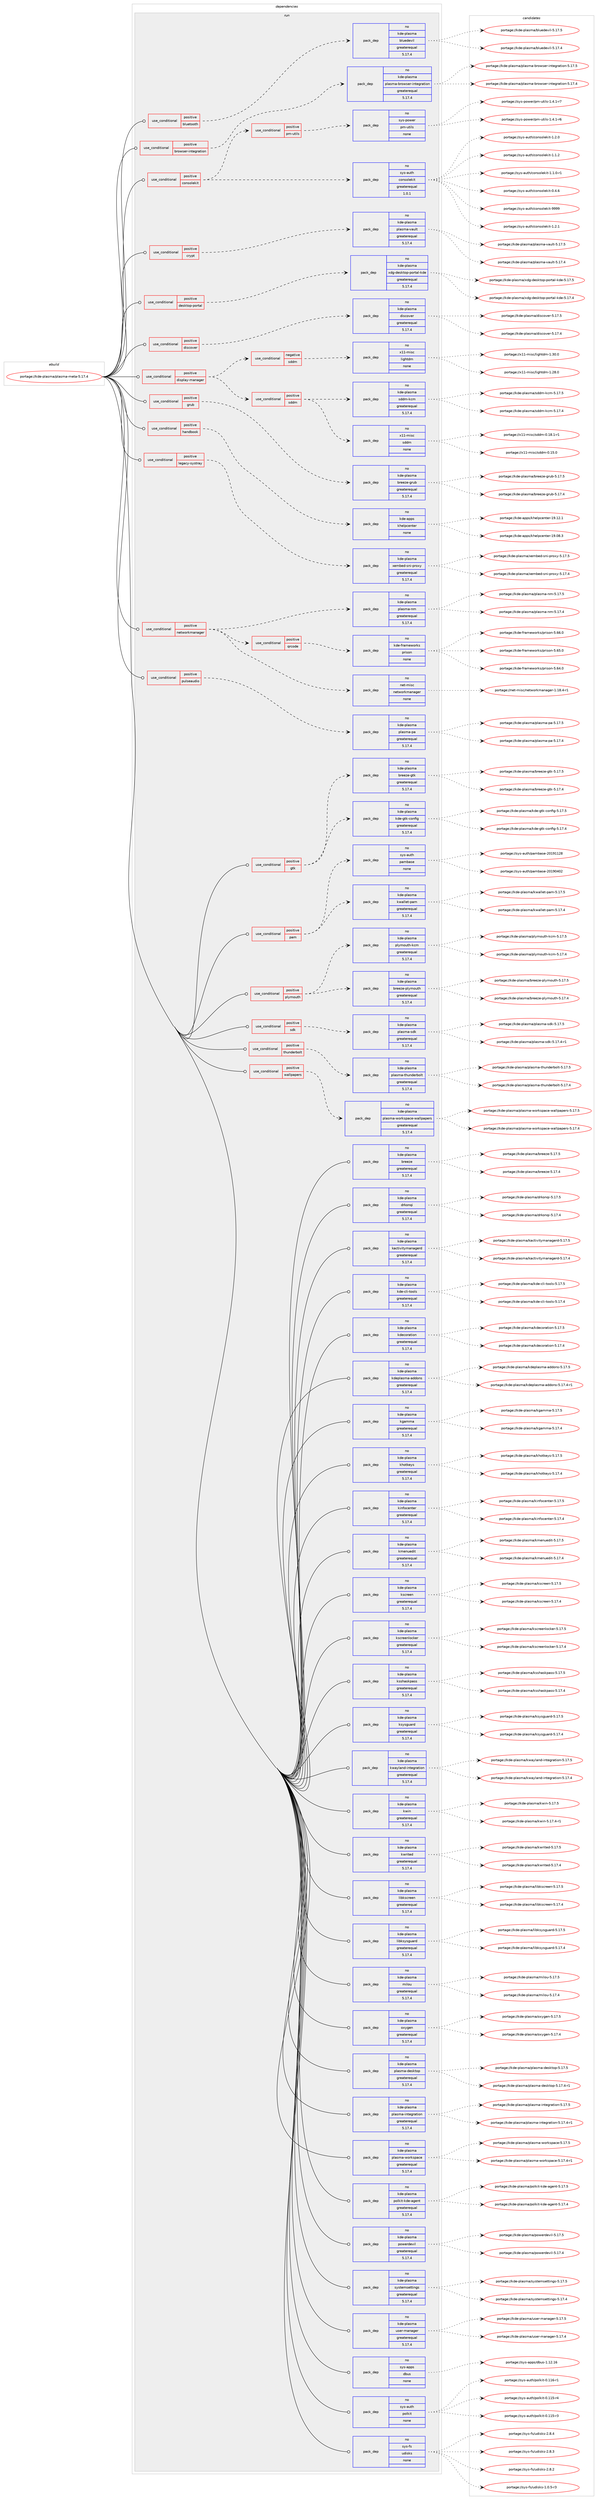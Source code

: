 digraph prolog {

# *************
# Graph options
# *************

newrank=true;
concentrate=true;
compound=true;
graph [rankdir=LR,fontname=Helvetica,fontsize=10,ranksep=1.5];#, ranksep=2.5, nodesep=0.2];
edge  [arrowhead=vee];
node  [fontname=Helvetica,fontsize=10];

# **********
# The ebuild
# **********

subgraph cluster_leftcol {
color=gray;
label=<<i>ebuild</i>>;
id [label="portage://kde-plasma/plasma-meta-5.17.4", color=red, width=4, href="../kde-plasma/plasma-meta-5.17.4.svg"];
}

# ****************
# The dependencies
# ****************

subgraph cluster_midcol {
color=gray;
label=<<i>dependencies</i>>;
subgraph cluster_compile {
fillcolor="#eeeeee";
style=filled;
label=<<i>compile</i>>;
}
subgraph cluster_compileandrun {
fillcolor="#eeeeee";
style=filled;
label=<<i>compile and run</i>>;
}
subgraph cluster_run {
fillcolor="#eeeeee";
style=filled;
label=<<i>run</i>>;
subgraph cond54848 {
dependency239973 [label=<<TABLE BORDER="0" CELLBORDER="1" CELLSPACING="0" CELLPADDING="4"><TR><TD ROWSPAN="3" CELLPADDING="10">use_conditional</TD></TR><TR><TD>positive</TD></TR><TR><TD>bluetooth</TD></TR></TABLE>>, shape=none, color=red];
subgraph pack181407 {
dependency239974 [label=<<TABLE BORDER="0" CELLBORDER="1" CELLSPACING="0" CELLPADDING="4" WIDTH="220"><TR><TD ROWSPAN="6" CELLPADDING="30">pack_dep</TD></TR><TR><TD WIDTH="110">no</TD></TR><TR><TD>kde-plasma</TD></TR><TR><TD>bluedevil</TD></TR><TR><TD>greaterequal</TD></TR><TR><TD>5.17.4</TD></TR></TABLE>>, shape=none, color=blue];
}
dependency239973:e -> dependency239974:w [weight=20,style="dashed",arrowhead="vee"];
}
id:e -> dependency239973:w [weight=20,style="solid",arrowhead="odot"];
subgraph cond54849 {
dependency239975 [label=<<TABLE BORDER="0" CELLBORDER="1" CELLSPACING="0" CELLPADDING="4"><TR><TD ROWSPAN="3" CELLPADDING="10">use_conditional</TD></TR><TR><TD>positive</TD></TR><TR><TD>browser-integration</TD></TR></TABLE>>, shape=none, color=red];
subgraph pack181408 {
dependency239976 [label=<<TABLE BORDER="0" CELLBORDER="1" CELLSPACING="0" CELLPADDING="4" WIDTH="220"><TR><TD ROWSPAN="6" CELLPADDING="30">pack_dep</TD></TR><TR><TD WIDTH="110">no</TD></TR><TR><TD>kde-plasma</TD></TR><TR><TD>plasma-browser-integration</TD></TR><TR><TD>greaterequal</TD></TR><TR><TD>5.17.4</TD></TR></TABLE>>, shape=none, color=blue];
}
dependency239975:e -> dependency239976:w [weight=20,style="dashed",arrowhead="vee"];
}
id:e -> dependency239975:w [weight=20,style="solid",arrowhead="odot"];
subgraph cond54850 {
dependency239977 [label=<<TABLE BORDER="0" CELLBORDER="1" CELLSPACING="0" CELLPADDING="4"><TR><TD ROWSPAN="3" CELLPADDING="10">use_conditional</TD></TR><TR><TD>positive</TD></TR><TR><TD>consolekit</TD></TR></TABLE>>, shape=none, color=red];
subgraph pack181409 {
dependency239978 [label=<<TABLE BORDER="0" CELLBORDER="1" CELLSPACING="0" CELLPADDING="4" WIDTH="220"><TR><TD ROWSPAN="6" CELLPADDING="30">pack_dep</TD></TR><TR><TD WIDTH="110">no</TD></TR><TR><TD>sys-auth</TD></TR><TR><TD>consolekit</TD></TR><TR><TD>greaterequal</TD></TR><TR><TD>1.0.1</TD></TR></TABLE>>, shape=none, color=blue];
}
dependency239977:e -> dependency239978:w [weight=20,style="dashed",arrowhead="vee"];
subgraph cond54851 {
dependency239979 [label=<<TABLE BORDER="0" CELLBORDER="1" CELLSPACING="0" CELLPADDING="4"><TR><TD ROWSPAN="3" CELLPADDING="10">use_conditional</TD></TR><TR><TD>positive</TD></TR><TR><TD>pm-utils</TD></TR></TABLE>>, shape=none, color=red];
subgraph pack181410 {
dependency239980 [label=<<TABLE BORDER="0" CELLBORDER="1" CELLSPACING="0" CELLPADDING="4" WIDTH="220"><TR><TD ROWSPAN="6" CELLPADDING="30">pack_dep</TD></TR><TR><TD WIDTH="110">no</TD></TR><TR><TD>sys-power</TD></TR><TR><TD>pm-utils</TD></TR><TR><TD>none</TD></TR><TR><TD></TD></TR></TABLE>>, shape=none, color=blue];
}
dependency239979:e -> dependency239980:w [weight=20,style="dashed",arrowhead="vee"];
}
dependency239977:e -> dependency239979:w [weight=20,style="dashed",arrowhead="vee"];
}
id:e -> dependency239977:w [weight=20,style="solid",arrowhead="odot"];
subgraph cond54852 {
dependency239981 [label=<<TABLE BORDER="0" CELLBORDER="1" CELLSPACING="0" CELLPADDING="4"><TR><TD ROWSPAN="3" CELLPADDING="10">use_conditional</TD></TR><TR><TD>positive</TD></TR><TR><TD>crypt</TD></TR></TABLE>>, shape=none, color=red];
subgraph pack181411 {
dependency239982 [label=<<TABLE BORDER="0" CELLBORDER="1" CELLSPACING="0" CELLPADDING="4" WIDTH="220"><TR><TD ROWSPAN="6" CELLPADDING="30">pack_dep</TD></TR><TR><TD WIDTH="110">no</TD></TR><TR><TD>kde-plasma</TD></TR><TR><TD>plasma-vault</TD></TR><TR><TD>greaterequal</TD></TR><TR><TD>5.17.4</TD></TR></TABLE>>, shape=none, color=blue];
}
dependency239981:e -> dependency239982:w [weight=20,style="dashed",arrowhead="vee"];
}
id:e -> dependency239981:w [weight=20,style="solid",arrowhead="odot"];
subgraph cond54853 {
dependency239983 [label=<<TABLE BORDER="0" CELLBORDER="1" CELLSPACING="0" CELLPADDING="4"><TR><TD ROWSPAN="3" CELLPADDING="10">use_conditional</TD></TR><TR><TD>positive</TD></TR><TR><TD>desktop-portal</TD></TR></TABLE>>, shape=none, color=red];
subgraph pack181412 {
dependency239984 [label=<<TABLE BORDER="0" CELLBORDER="1" CELLSPACING="0" CELLPADDING="4" WIDTH="220"><TR><TD ROWSPAN="6" CELLPADDING="30">pack_dep</TD></TR><TR><TD WIDTH="110">no</TD></TR><TR><TD>kde-plasma</TD></TR><TR><TD>xdg-desktop-portal-kde</TD></TR><TR><TD>greaterequal</TD></TR><TR><TD>5.17.4</TD></TR></TABLE>>, shape=none, color=blue];
}
dependency239983:e -> dependency239984:w [weight=20,style="dashed",arrowhead="vee"];
}
id:e -> dependency239983:w [weight=20,style="solid",arrowhead="odot"];
subgraph cond54854 {
dependency239985 [label=<<TABLE BORDER="0" CELLBORDER="1" CELLSPACING="0" CELLPADDING="4"><TR><TD ROWSPAN="3" CELLPADDING="10">use_conditional</TD></TR><TR><TD>positive</TD></TR><TR><TD>discover</TD></TR></TABLE>>, shape=none, color=red];
subgraph pack181413 {
dependency239986 [label=<<TABLE BORDER="0" CELLBORDER="1" CELLSPACING="0" CELLPADDING="4" WIDTH="220"><TR><TD ROWSPAN="6" CELLPADDING="30">pack_dep</TD></TR><TR><TD WIDTH="110">no</TD></TR><TR><TD>kde-plasma</TD></TR><TR><TD>discover</TD></TR><TR><TD>greaterequal</TD></TR><TR><TD>5.17.4</TD></TR></TABLE>>, shape=none, color=blue];
}
dependency239985:e -> dependency239986:w [weight=20,style="dashed",arrowhead="vee"];
}
id:e -> dependency239985:w [weight=20,style="solid",arrowhead="odot"];
subgraph cond54855 {
dependency239987 [label=<<TABLE BORDER="0" CELLBORDER="1" CELLSPACING="0" CELLPADDING="4"><TR><TD ROWSPAN="3" CELLPADDING="10">use_conditional</TD></TR><TR><TD>positive</TD></TR><TR><TD>display-manager</TD></TR></TABLE>>, shape=none, color=red];
subgraph cond54856 {
dependency239988 [label=<<TABLE BORDER="0" CELLBORDER="1" CELLSPACING="0" CELLPADDING="4"><TR><TD ROWSPAN="3" CELLPADDING="10">use_conditional</TD></TR><TR><TD>positive</TD></TR><TR><TD>sddm</TD></TR></TABLE>>, shape=none, color=red];
subgraph pack181414 {
dependency239989 [label=<<TABLE BORDER="0" CELLBORDER="1" CELLSPACING="0" CELLPADDING="4" WIDTH="220"><TR><TD ROWSPAN="6" CELLPADDING="30">pack_dep</TD></TR><TR><TD WIDTH="110">no</TD></TR><TR><TD>kde-plasma</TD></TR><TR><TD>sddm-kcm</TD></TR><TR><TD>greaterequal</TD></TR><TR><TD>5.17.4</TD></TR></TABLE>>, shape=none, color=blue];
}
dependency239988:e -> dependency239989:w [weight=20,style="dashed",arrowhead="vee"];
subgraph pack181415 {
dependency239990 [label=<<TABLE BORDER="0" CELLBORDER="1" CELLSPACING="0" CELLPADDING="4" WIDTH="220"><TR><TD ROWSPAN="6" CELLPADDING="30">pack_dep</TD></TR><TR><TD WIDTH="110">no</TD></TR><TR><TD>x11-misc</TD></TR><TR><TD>sddm</TD></TR><TR><TD>none</TD></TR><TR><TD></TD></TR></TABLE>>, shape=none, color=blue];
}
dependency239988:e -> dependency239990:w [weight=20,style="dashed",arrowhead="vee"];
}
dependency239987:e -> dependency239988:w [weight=20,style="dashed",arrowhead="vee"];
subgraph cond54857 {
dependency239991 [label=<<TABLE BORDER="0" CELLBORDER="1" CELLSPACING="0" CELLPADDING="4"><TR><TD ROWSPAN="3" CELLPADDING="10">use_conditional</TD></TR><TR><TD>negative</TD></TR><TR><TD>sddm</TD></TR></TABLE>>, shape=none, color=red];
subgraph pack181416 {
dependency239992 [label=<<TABLE BORDER="0" CELLBORDER="1" CELLSPACING="0" CELLPADDING="4" WIDTH="220"><TR><TD ROWSPAN="6" CELLPADDING="30">pack_dep</TD></TR><TR><TD WIDTH="110">no</TD></TR><TR><TD>x11-misc</TD></TR><TR><TD>lightdm</TD></TR><TR><TD>none</TD></TR><TR><TD></TD></TR></TABLE>>, shape=none, color=blue];
}
dependency239991:e -> dependency239992:w [weight=20,style="dashed",arrowhead="vee"];
}
dependency239987:e -> dependency239991:w [weight=20,style="dashed",arrowhead="vee"];
}
id:e -> dependency239987:w [weight=20,style="solid",arrowhead="odot"];
subgraph cond54858 {
dependency239993 [label=<<TABLE BORDER="0" CELLBORDER="1" CELLSPACING="0" CELLPADDING="4"><TR><TD ROWSPAN="3" CELLPADDING="10">use_conditional</TD></TR><TR><TD>positive</TD></TR><TR><TD>grub</TD></TR></TABLE>>, shape=none, color=red];
subgraph pack181417 {
dependency239994 [label=<<TABLE BORDER="0" CELLBORDER="1" CELLSPACING="0" CELLPADDING="4" WIDTH="220"><TR><TD ROWSPAN="6" CELLPADDING="30">pack_dep</TD></TR><TR><TD WIDTH="110">no</TD></TR><TR><TD>kde-plasma</TD></TR><TR><TD>breeze-grub</TD></TR><TR><TD>greaterequal</TD></TR><TR><TD>5.17.4</TD></TR></TABLE>>, shape=none, color=blue];
}
dependency239993:e -> dependency239994:w [weight=20,style="dashed",arrowhead="vee"];
}
id:e -> dependency239993:w [weight=20,style="solid",arrowhead="odot"];
subgraph cond54859 {
dependency239995 [label=<<TABLE BORDER="0" CELLBORDER="1" CELLSPACING="0" CELLPADDING="4"><TR><TD ROWSPAN="3" CELLPADDING="10">use_conditional</TD></TR><TR><TD>positive</TD></TR><TR><TD>gtk</TD></TR></TABLE>>, shape=none, color=red];
subgraph pack181418 {
dependency239996 [label=<<TABLE BORDER="0" CELLBORDER="1" CELLSPACING="0" CELLPADDING="4" WIDTH="220"><TR><TD ROWSPAN="6" CELLPADDING="30">pack_dep</TD></TR><TR><TD WIDTH="110">no</TD></TR><TR><TD>kde-plasma</TD></TR><TR><TD>breeze-gtk</TD></TR><TR><TD>greaterequal</TD></TR><TR><TD>5.17.4</TD></TR></TABLE>>, shape=none, color=blue];
}
dependency239995:e -> dependency239996:w [weight=20,style="dashed",arrowhead="vee"];
subgraph pack181419 {
dependency239997 [label=<<TABLE BORDER="0" CELLBORDER="1" CELLSPACING="0" CELLPADDING="4" WIDTH="220"><TR><TD ROWSPAN="6" CELLPADDING="30">pack_dep</TD></TR><TR><TD WIDTH="110">no</TD></TR><TR><TD>kde-plasma</TD></TR><TR><TD>kde-gtk-config</TD></TR><TR><TD>greaterequal</TD></TR><TR><TD>5.17.4</TD></TR></TABLE>>, shape=none, color=blue];
}
dependency239995:e -> dependency239997:w [weight=20,style="dashed",arrowhead="vee"];
}
id:e -> dependency239995:w [weight=20,style="solid",arrowhead="odot"];
subgraph cond54860 {
dependency239998 [label=<<TABLE BORDER="0" CELLBORDER="1" CELLSPACING="0" CELLPADDING="4"><TR><TD ROWSPAN="3" CELLPADDING="10">use_conditional</TD></TR><TR><TD>positive</TD></TR><TR><TD>handbook</TD></TR></TABLE>>, shape=none, color=red];
subgraph pack181420 {
dependency239999 [label=<<TABLE BORDER="0" CELLBORDER="1" CELLSPACING="0" CELLPADDING="4" WIDTH="220"><TR><TD ROWSPAN="6" CELLPADDING="30">pack_dep</TD></TR><TR><TD WIDTH="110">no</TD></TR><TR><TD>kde-apps</TD></TR><TR><TD>khelpcenter</TD></TR><TR><TD>none</TD></TR><TR><TD></TD></TR></TABLE>>, shape=none, color=blue];
}
dependency239998:e -> dependency239999:w [weight=20,style="dashed",arrowhead="vee"];
}
id:e -> dependency239998:w [weight=20,style="solid",arrowhead="odot"];
subgraph cond54861 {
dependency240000 [label=<<TABLE BORDER="0" CELLBORDER="1" CELLSPACING="0" CELLPADDING="4"><TR><TD ROWSPAN="3" CELLPADDING="10">use_conditional</TD></TR><TR><TD>positive</TD></TR><TR><TD>legacy-systray</TD></TR></TABLE>>, shape=none, color=red];
subgraph pack181421 {
dependency240001 [label=<<TABLE BORDER="0" CELLBORDER="1" CELLSPACING="0" CELLPADDING="4" WIDTH="220"><TR><TD ROWSPAN="6" CELLPADDING="30">pack_dep</TD></TR><TR><TD WIDTH="110">no</TD></TR><TR><TD>kde-plasma</TD></TR><TR><TD>xembed-sni-proxy</TD></TR><TR><TD>greaterequal</TD></TR><TR><TD>5.17.4</TD></TR></TABLE>>, shape=none, color=blue];
}
dependency240000:e -> dependency240001:w [weight=20,style="dashed",arrowhead="vee"];
}
id:e -> dependency240000:w [weight=20,style="solid",arrowhead="odot"];
subgraph cond54862 {
dependency240002 [label=<<TABLE BORDER="0" CELLBORDER="1" CELLSPACING="0" CELLPADDING="4"><TR><TD ROWSPAN="3" CELLPADDING="10">use_conditional</TD></TR><TR><TD>positive</TD></TR><TR><TD>networkmanager</TD></TR></TABLE>>, shape=none, color=red];
subgraph pack181422 {
dependency240003 [label=<<TABLE BORDER="0" CELLBORDER="1" CELLSPACING="0" CELLPADDING="4" WIDTH="220"><TR><TD ROWSPAN="6" CELLPADDING="30">pack_dep</TD></TR><TR><TD WIDTH="110">no</TD></TR><TR><TD>kde-plasma</TD></TR><TR><TD>plasma-nm</TD></TR><TR><TD>greaterequal</TD></TR><TR><TD>5.17.4</TD></TR></TABLE>>, shape=none, color=blue];
}
dependency240002:e -> dependency240003:w [weight=20,style="dashed",arrowhead="vee"];
subgraph pack181423 {
dependency240004 [label=<<TABLE BORDER="0" CELLBORDER="1" CELLSPACING="0" CELLPADDING="4" WIDTH="220"><TR><TD ROWSPAN="6" CELLPADDING="30">pack_dep</TD></TR><TR><TD WIDTH="110">no</TD></TR><TR><TD>net-misc</TD></TR><TR><TD>networkmanager</TD></TR><TR><TD>none</TD></TR><TR><TD></TD></TR></TABLE>>, shape=none, color=blue];
}
dependency240002:e -> dependency240004:w [weight=20,style="dashed",arrowhead="vee"];
subgraph cond54863 {
dependency240005 [label=<<TABLE BORDER="0" CELLBORDER="1" CELLSPACING="0" CELLPADDING="4"><TR><TD ROWSPAN="3" CELLPADDING="10">use_conditional</TD></TR><TR><TD>positive</TD></TR><TR><TD>qrcode</TD></TR></TABLE>>, shape=none, color=red];
subgraph pack181424 {
dependency240006 [label=<<TABLE BORDER="0" CELLBORDER="1" CELLSPACING="0" CELLPADDING="4" WIDTH="220"><TR><TD ROWSPAN="6" CELLPADDING="30">pack_dep</TD></TR><TR><TD WIDTH="110">no</TD></TR><TR><TD>kde-frameworks</TD></TR><TR><TD>prison</TD></TR><TR><TD>none</TD></TR><TR><TD></TD></TR></TABLE>>, shape=none, color=blue];
}
dependency240005:e -> dependency240006:w [weight=20,style="dashed",arrowhead="vee"];
}
dependency240002:e -> dependency240005:w [weight=20,style="dashed",arrowhead="vee"];
}
id:e -> dependency240002:w [weight=20,style="solid",arrowhead="odot"];
subgraph cond54864 {
dependency240007 [label=<<TABLE BORDER="0" CELLBORDER="1" CELLSPACING="0" CELLPADDING="4"><TR><TD ROWSPAN="3" CELLPADDING="10">use_conditional</TD></TR><TR><TD>positive</TD></TR><TR><TD>pam</TD></TR></TABLE>>, shape=none, color=red];
subgraph pack181425 {
dependency240008 [label=<<TABLE BORDER="0" CELLBORDER="1" CELLSPACING="0" CELLPADDING="4" WIDTH="220"><TR><TD ROWSPAN="6" CELLPADDING="30">pack_dep</TD></TR><TR><TD WIDTH="110">no</TD></TR><TR><TD>kde-plasma</TD></TR><TR><TD>kwallet-pam</TD></TR><TR><TD>greaterequal</TD></TR><TR><TD>5.17.4</TD></TR></TABLE>>, shape=none, color=blue];
}
dependency240007:e -> dependency240008:w [weight=20,style="dashed",arrowhead="vee"];
subgraph pack181426 {
dependency240009 [label=<<TABLE BORDER="0" CELLBORDER="1" CELLSPACING="0" CELLPADDING="4" WIDTH="220"><TR><TD ROWSPAN="6" CELLPADDING="30">pack_dep</TD></TR><TR><TD WIDTH="110">no</TD></TR><TR><TD>sys-auth</TD></TR><TR><TD>pambase</TD></TR><TR><TD>none</TD></TR><TR><TD></TD></TR></TABLE>>, shape=none, color=blue];
}
dependency240007:e -> dependency240009:w [weight=20,style="dashed",arrowhead="vee"];
}
id:e -> dependency240007:w [weight=20,style="solid",arrowhead="odot"];
subgraph cond54865 {
dependency240010 [label=<<TABLE BORDER="0" CELLBORDER="1" CELLSPACING="0" CELLPADDING="4"><TR><TD ROWSPAN="3" CELLPADDING="10">use_conditional</TD></TR><TR><TD>positive</TD></TR><TR><TD>plymouth</TD></TR></TABLE>>, shape=none, color=red];
subgraph pack181427 {
dependency240011 [label=<<TABLE BORDER="0" CELLBORDER="1" CELLSPACING="0" CELLPADDING="4" WIDTH="220"><TR><TD ROWSPAN="6" CELLPADDING="30">pack_dep</TD></TR><TR><TD WIDTH="110">no</TD></TR><TR><TD>kde-plasma</TD></TR><TR><TD>breeze-plymouth</TD></TR><TR><TD>greaterequal</TD></TR><TR><TD>5.17.4</TD></TR></TABLE>>, shape=none, color=blue];
}
dependency240010:e -> dependency240011:w [weight=20,style="dashed",arrowhead="vee"];
subgraph pack181428 {
dependency240012 [label=<<TABLE BORDER="0" CELLBORDER="1" CELLSPACING="0" CELLPADDING="4" WIDTH="220"><TR><TD ROWSPAN="6" CELLPADDING="30">pack_dep</TD></TR><TR><TD WIDTH="110">no</TD></TR><TR><TD>kde-plasma</TD></TR><TR><TD>plymouth-kcm</TD></TR><TR><TD>greaterequal</TD></TR><TR><TD>5.17.4</TD></TR></TABLE>>, shape=none, color=blue];
}
dependency240010:e -> dependency240012:w [weight=20,style="dashed",arrowhead="vee"];
}
id:e -> dependency240010:w [weight=20,style="solid",arrowhead="odot"];
subgraph cond54866 {
dependency240013 [label=<<TABLE BORDER="0" CELLBORDER="1" CELLSPACING="0" CELLPADDING="4"><TR><TD ROWSPAN="3" CELLPADDING="10">use_conditional</TD></TR><TR><TD>positive</TD></TR><TR><TD>pulseaudio</TD></TR></TABLE>>, shape=none, color=red];
subgraph pack181429 {
dependency240014 [label=<<TABLE BORDER="0" CELLBORDER="1" CELLSPACING="0" CELLPADDING="4" WIDTH="220"><TR><TD ROWSPAN="6" CELLPADDING="30">pack_dep</TD></TR><TR><TD WIDTH="110">no</TD></TR><TR><TD>kde-plasma</TD></TR><TR><TD>plasma-pa</TD></TR><TR><TD>greaterequal</TD></TR><TR><TD>5.17.4</TD></TR></TABLE>>, shape=none, color=blue];
}
dependency240013:e -> dependency240014:w [weight=20,style="dashed",arrowhead="vee"];
}
id:e -> dependency240013:w [weight=20,style="solid",arrowhead="odot"];
subgraph cond54867 {
dependency240015 [label=<<TABLE BORDER="0" CELLBORDER="1" CELLSPACING="0" CELLPADDING="4"><TR><TD ROWSPAN="3" CELLPADDING="10">use_conditional</TD></TR><TR><TD>positive</TD></TR><TR><TD>sdk</TD></TR></TABLE>>, shape=none, color=red];
subgraph pack181430 {
dependency240016 [label=<<TABLE BORDER="0" CELLBORDER="1" CELLSPACING="0" CELLPADDING="4" WIDTH="220"><TR><TD ROWSPAN="6" CELLPADDING="30">pack_dep</TD></TR><TR><TD WIDTH="110">no</TD></TR><TR><TD>kde-plasma</TD></TR><TR><TD>plasma-sdk</TD></TR><TR><TD>greaterequal</TD></TR><TR><TD>5.17.4</TD></TR></TABLE>>, shape=none, color=blue];
}
dependency240015:e -> dependency240016:w [weight=20,style="dashed",arrowhead="vee"];
}
id:e -> dependency240015:w [weight=20,style="solid",arrowhead="odot"];
subgraph cond54868 {
dependency240017 [label=<<TABLE BORDER="0" CELLBORDER="1" CELLSPACING="0" CELLPADDING="4"><TR><TD ROWSPAN="3" CELLPADDING="10">use_conditional</TD></TR><TR><TD>positive</TD></TR><TR><TD>thunderbolt</TD></TR></TABLE>>, shape=none, color=red];
subgraph pack181431 {
dependency240018 [label=<<TABLE BORDER="0" CELLBORDER="1" CELLSPACING="0" CELLPADDING="4" WIDTH="220"><TR><TD ROWSPAN="6" CELLPADDING="30">pack_dep</TD></TR><TR><TD WIDTH="110">no</TD></TR><TR><TD>kde-plasma</TD></TR><TR><TD>plasma-thunderbolt</TD></TR><TR><TD>greaterequal</TD></TR><TR><TD>5.17.4</TD></TR></TABLE>>, shape=none, color=blue];
}
dependency240017:e -> dependency240018:w [weight=20,style="dashed",arrowhead="vee"];
}
id:e -> dependency240017:w [weight=20,style="solid",arrowhead="odot"];
subgraph cond54869 {
dependency240019 [label=<<TABLE BORDER="0" CELLBORDER="1" CELLSPACING="0" CELLPADDING="4"><TR><TD ROWSPAN="3" CELLPADDING="10">use_conditional</TD></TR><TR><TD>positive</TD></TR><TR><TD>wallpapers</TD></TR></TABLE>>, shape=none, color=red];
subgraph pack181432 {
dependency240020 [label=<<TABLE BORDER="0" CELLBORDER="1" CELLSPACING="0" CELLPADDING="4" WIDTH="220"><TR><TD ROWSPAN="6" CELLPADDING="30">pack_dep</TD></TR><TR><TD WIDTH="110">no</TD></TR><TR><TD>kde-plasma</TD></TR><TR><TD>plasma-workspace-wallpapers</TD></TR><TR><TD>greaterequal</TD></TR><TR><TD>5.17.4</TD></TR></TABLE>>, shape=none, color=blue];
}
dependency240019:e -> dependency240020:w [weight=20,style="dashed",arrowhead="vee"];
}
id:e -> dependency240019:w [weight=20,style="solid",arrowhead="odot"];
subgraph pack181433 {
dependency240021 [label=<<TABLE BORDER="0" CELLBORDER="1" CELLSPACING="0" CELLPADDING="4" WIDTH="220"><TR><TD ROWSPAN="6" CELLPADDING="30">pack_dep</TD></TR><TR><TD WIDTH="110">no</TD></TR><TR><TD>kde-plasma</TD></TR><TR><TD>breeze</TD></TR><TR><TD>greaterequal</TD></TR><TR><TD>5.17.4</TD></TR></TABLE>>, shape=none, color=blue];
}
id:e -> dependency240021:w [weight=20,style="solid",arrowhead="odot"];
subgraph pack181434 {
dependency240022 [label=<<TABLE BORDER="0" CELLBORDER="1" CELLSPACING="0" CELLPADDING="4" WIDTH="220"><TR><TD ROWSPAN="6" CELLPADDING="30">pack_dep</TD></TR><TR><TD WIDTH="110">no</TD></TR><TR><TD>kde-plasma</TD></TR><TR><TD>drkonqi</TD></TR><TR><TD>greaterequal</TD></TR><TR><TD>5.17.4</TD></TR></TABLE>>, shape=none, color=blue];
}
id:e -> dependency240022:w [weight=20,style="solid",arrowhead="odot"];
subgraph pack181435 {
dependency240023 [label=<<TABLE BORDER="0" CELLBORDER="1" CELLSPACING="0" CELLPADDING="4" WIDTH="220"><TR><TD ROWSPAN="6" CELLPADDING="30">pack_dep</TD></TR><TR><TD WIDTH="110">no</TD></TR><TR><TD>kde-plasma</TD></TR><TR><TD>kactivitymanagerd</TD></TR><TR><TD>greaterequal</TD></TR><TR><TD>5.17.4</TD></TR></TABLE>>, shape=none, color=blue];
}
id:e -> dependency240023:w [weight=20,style="solid",arrowhead="odot"];
subgraph pack181436 {
dependency240024 [label=<<TABLE BORDER="0" CELLBORDER="1" CELLSPACING="0" CELLPADDING="4" WIDTH="220"><TR><TD ROWSPAN="6" CELLPADDING="30">pack_dep</TD></TR><TR><TD WIDTH="110">no</TD></TR><TR><TD>kde-plasma</TD></TR><TR><TD>kde-cli-tools</TD></TR><TR><TD>greaterequal</TD></TR><TR><TD>5.17.4</TD></TR></TABLE>>, shape=none, color=blue];
}
id:e -> dependency240024:w [weight=20,style="solid",arrowhead="odot"];
subgraph pack181437 {
dependency240025 [label=<<TABLE BORDER="0" CELLBORDER="1" CELLSPACING="0" CELLPADDING="4" WIDTH="220"><TR><TD ROWSPAN="6" CELLPADDING="30">pack_dep</TD></TR><TR><TD WIDTH="110">no</TD></TR><TR><TD>kde-plasma</TD></TR><TR><TD>kdecoration</TD></TR><TR><TD>greaterequal</TD></TR><TR><TD>5.17.4</TD></TR></TABLE>>, shape=none, color=blue];
}
id:e -> dependency240025:w [weight=20,style="solid",arrowhead="odot"];
subgraph pack181438 {
dependency240026 [label=<<TABLE BORDER="0" CELLBORDER="1" CELLSPACING="0" CELLPADDING="4" WIDTH="220"><TR><TD ROWSPAN="6" CELLPADDING="30">pack_dep</TD></TR><TR><TD WIDTH="110">no</TD></TR><TR><TD>kde-plasma</TD></TR><TR><TD>kdeplasma-addons</TD></TR><TR><TD>greaterequal</TD></TR><TR><TD>5.17.4</TD></TR></TABLE>>, shape=none, color=blue];
}
id:e -> dependency240026:w [weight=20,style="solid",arrowhead="odot"];
subgraph pack181439 {
dependency240027 [label=<<TABLE BORDER="0" CELLBORDER="1" CELLSPACING="0" CELLPADDING="4" WIDTH="220"><TR><TD ROWSPAN="6" CELLPADDING="30">pack_dep</TD></TR><TR><TD WIDTH="110">no</TD></TR><TR><TD>kde-plasma</TD></TR><TR><TD>kgamma</TD></TR><TR><TD>greaterequal</TD></TR><TR><TD>5.17.4</TD></TR></TABLE>>, shape=none, color=blue];
}
id:e -> dependency240027:w [weight=20,style="solid",arrowhead="odot"];
subgraph pack181440 {
dependency240028 [label=<<TABLE BORDER="0" CELLBORDER="1" CELLSPACING="0" CELLPADDING="4" WIDTH="220"><TR><TD ROWSPAN="6" CELLPADDING="30">pack_dep</TD></TR><TR><TD WIDTH="110">no</TD></TR><TR><TD>kde-plasma</TD></TR><TR><TD>khotkeys</TD></TR><TR><TD>greaterequal</TD></TR><TR><TD>5.17.4</TD></TR></TABLE>>, shape=none, color=blue];
}
id:e -> dependency240028:w [weight=20,style="solid",arrowhead="odot"];
subgraph pack181441 {
dependency240029 [label=<<TABLE BORDER="0" CELLBORDER="1" CELLSPACING="0" CELLPADDING="4" WIDTH="220"><TR><TD ROWSPAN="6" CELLPADDING="30">pack_dep</TD></TR><TR><TD WIDTH="110">no</TD></TR><TR><TD>kde-plasma</TD></TR><TR><TD>kinfocenter</TD></TR><TR><TD>greaterequal</TD></TR><TR><TD>5.17.4</TD></TR></TABLE>>, shape=none, color=blue];
}
id:e -> dependency240029:w [weight=20,style="solid",arrowhead="odot"];
subgraph pack181442 {
dependency240030 [label=<<TABLE BORDER="0" CELLBORDER="1" CELLSPACING="0" CELLPADDING="4" WIDTH="220"><TR><TD ROWSPAN="6" CELLPADDING="30">pack_dep</TD></TR><TR><TD WIDTH="110">no</TD></TR><TR><TD>kde-plasma</TD></TR><TR><TD>kmenuedit</TD></TR><TR><TD>greaterequal</TD></TR><TR><TD>5.17.4</TD></TR></TABLE>>, shape=none, color=blue];
}
id:e -> dependency240030:w [weight=20,style="solid",arrowhead="odot"];
subgraph pack181443 {
dependency240031 [label=<<TABLE BORDER="0" CELLBORDER="1" CELLSPACING="0" CELLPADDING="4" WIDTH="220"><TR><TD ROWSPAN="6" CELLPADDING="30">pack_dep</TD></TR><TR><TD WIDTH="110">no</TD></TR><TR><TD>kde-plasma</TD></TR><TR><TD>kscreen</TD></TR><TR><TD>greaterequal</TD></TR><TR><TD>5.17.4</TD></TR></TABLE>>, shape=none, color=blue];
}
id:e -> dependency240031:w [weight=20,style="solid",arrowhead="odot"];
subgraph pack181444 {
dependency240032 [label=<<TABLE BORDER="0" CELLBORDER="1" CELLSPACING="0" CELLPADDING="4" WIDTH="220"><TR><TD ROWSPAN="6" CELLPADDING="30">pack_dep</TD></TR><TR><TD WIDTH="110">no</TD></TR><TR><TD>kde-plasma</TD></TR><TR><TD>kscreenlocker</TD></TR><TR><TD>greaterequal</TD></TR><TR><TD>5.17.4</TD></TR></TABLE>>, shape=none, color=blue];
}
id:e -> dependency240032:w [weight=20,style="solid",arrowhead="odot"];
subgraph pack181445 {
dependency240033 [label=<<TABLE BORDER="0" CELLBORDER="1" CELLSPACING="0" CELLPADDING="4" WIDTH="220"><TR><TD ROWSPAN="6" CELLPADDING="30">pack_dep</TD></TR><TR><TD WIDTH="110">no</TD></TR><TR><TD>kde-plasma</TD></TR><TR><TD>ksshaskpass</TD></TR><TR><TD>greaterequal</TD></TR><TR><TD>5.17.4</TD></TR></TABLE>>, shape=none, color=blue];
}
id:e -> dependency240033:w [weight=20,style="solid",arrowhead="odot"];
subgraph pack181446 {
dependency240034 [label=<<TABLE BORDER="0" CELLBORDER="1" CELLSPACING="0" CELLPADDING="4" WIDTH="220"><TR><TD ROWSPAN="6" CELLPADDING="30">pack_dep</TD></TR><TR><TD WIDTH="110">no</TD></TR><TR><TD>kde-plasma</TD></TR><TR><TD>ksysguard</TD></TR><TR><TD>greaterequal</TD></TR><TR><TD>5.17.4</TD></TR></TABLE>>, shape=none, color=blue];
}
id:e -> dependency240034:w [weight=20,style="solid",arrowhead="odot"];
subgraph pack181447 {
dependency240035 [label=<<TABLE BORDER="0" CELLBORDER="1" CELLSPACING="0" CELLPADDING="4" WIDTH="220"><TR><TD ROWSPAN="6" CELLPADDING="30">pack_dep</TD></TR><TR><TD WIDTH="110">no</TD></TR><TR><TD>kde-plasma</TD></TR><TR><TD>kwayland-integration</TD></TR><TR><TD>greaterequal</TD></TR><TR><TD>5.17.4</TD></TR></TABLE>>, shape=none, color=blue];
}
id:e -> dependency240035:w [weight=20,style="solid",arrowhead="odot"];
subgraph pack181448 {
dependency240036 [label=<<TABLE BORDER="0" CELLBORDER="1" CELLSPACING="0" CELLPADDING="4" WIDTH="220"><TR><TD ROWSPAN="6" CELLPADDING="30">pack_dep</TD></TR><TR><TD WIDTH="110">no</TD></TR><TR><TD>kde-plasma</TD></TR><TR><TD>kwin</TD></TR><TR><TD>greaterequal</TD></TR><TR><TD>5.17.4</TD></TR></TABLE>>, shape=none, color=blue];
}
id:e -> dependency240036:w [weight=20,style="solid",arrowhead="odot"];
subgraph pack181449 {
dependency240037 [label=<<TABLE BORDER="0" CELLBORDER="1" CELLSPACING="0" CELLPADDING="4" WIDTH="220"><TR><TD ROWSPAN="6" CELLPADDING="30">pack_dep</TD></TR><TR><TD WIDTH="110">no</TD></TR><TR><TD>kde-plasma</TD></TR><TR><TD>kwrited</TD></TR><TR><TD>greaterequal</TD></TR><TR><TD>5.17.4</TD></TR></TABLE>>, shape=none, color=blue];
}
id:e -> dependency240037:w [weight=20,style="solid",arrowhead="odot"];
subgraph pack181450 {
dependency240038 [label=<<TABLE BORDER="0" CELLBORDER="1" CELLSPACING="0" CELLPADDING="4" WIDTH="220"><TR><TD ROWSPAN="6" CELLPADDING="30">pack_dep</TD></TR><TR><TD WIDTH="110">no</TD></TR><TR><TD>kde-plasma</TD></TR><TR><TD>libkscreen</TD></TR><TR><TD>greaterequal</TD></TR><TR><TD>5.17.4</TD></TR></TABLE>>, shape=none, color=blue];
}
id:e -> dependency240038:w [weight=20,style="solid",arrowhead="odot"];
subgraph pack181451 {
dependency240039 [label=<<TABLE BORDER="0" CELLBORDER="1" CELLSPACING="0" CELLPADDING="4" WIDTH="220"><TR><TD ROWSPAN="6" CELLPADDING="30">pack_dep</TD></TR><TR><TD WIDTH="110">no</TD></TR><TR><TD>kde-plasma</TD></TR><TR><TD>libksysguard</TD></TR><TR><TD>greaterequal</TD></TR><TR><TD>5.17.4</TD></TR></TABLE>>, shape=none, color=blue];
}
id:e -> dependency240039:w [weight=20,style="solid",arrowhead="odot"];
subgraph pack181452 {
dependency240040 [label=<<TABLE BORDER="0" CELLBORDER="1" CELLSPACING="0" CELLPADDING="4" WIDTH="220"><TR><TD ROWSPAN="6" CELLPADDING="30">pack_dep</TD></TR><TR><TD WIDTH="110">no</TD></TR><TR><TD>kde-plasma</TD></TR><TR><TD>milou</TD></TR><TR><TD>greaterequal</TD></TR><TR><TD>5.17.4</TD></TR></TABLE>>, shape=none, color=blue];
}
id:e -> dependency240040:w [weight=20,style="solid",arrowhead="odot"];
subgraph pack181453 {
dependency240041 [label=<<TABLE BORDER="0" CELLBORDER="1" CELLSPACING="0" CELLPADDING="4" WIDTH="220"><TR><TD ROWSPAN="6" CELLPADDING="30">pack_dep</TD></TR><TR><TD WIDTH="110">no</TD></TR><TR><TD>kde-plasma</TD></TR><TR><TD>oxygen</TD></TR><TR><TD>greaterequal</TD></TR><TR><TD>5.17.4</TD></TR></TABLE>>, shape=none, color=blue];
}
id:e -> dependency240041:w [weight=20,style="solid",arrowhead="odot"];
subgraph pack181454 {
dependency240042 [label=<<TABLE BORDER="0" CELLBORDER="1" CELLSPACING="0" CELLPADDING="4" WIDTH="220"><TR><TD ROWSPAN="6" CELLPADDING="30">pack_dep</TD></TR><TR><TD WIDTH="110">no</TD></TR><TR><TD>kde-plasma</TD></TR><TR><TD>plasma-desktop</TD></TR><TR><TD>greaterequal</TD></TR><TR><TD>5.17.4</TD></TR></TABLE>>, shape=none, color=blue];
}
id:e -> dependency240042:w [weight=20,style="solid",arrowhead="odot"];
subgraph pack181455 {
dependency240043 [label=<<TABLE BORDER="0" CELLBORDER="1" CELLSPACING="0" CELLPADDING="4" WIDTH="220"><TR><TD ROWSPAN="6" CELLPADDING="30">pack_dep</TD></TR><TR><TD WIDTH="110">no</TD></TR><TR><TD>kde-plasma</TD></TR><TR><TD>plasma-integration</TD></TR><TR><TD>greaterequal</TD></TR><TR><TD>5.17.4</TD></TR></TABLE>>, shape=none, color=blue];
}
id:e -> dependency240043:w [weight=20,style="solid",arrowhead="odot"];
subgraph pack181456 {
dependency240044 [label=<<TABLE BORDER="0" CELLBORDER="1" CELLSPACING="0" CELLPADDING="4" WIDTH="220"><TR><TD ROWSPAN="6" CELLPADDING="30">pack_dep</TD></TR><TR><TD WIDTH="110">no</TD></TR><TR><TD>kde-plasma</TD></TR><TR><TD>plasma-workspace</TD></TR><TR><TD>greaterequal</TD></TR><TR><TD>5.17.4</TD></TR></TABLE>>, shape=none, color=blue];
}
id:e -> dependency240044:w [weight=20,style="solid",arrowhead="odot"];
subgraph pack181457 {
dependency240045 [label=<<TABLE BORDER="0" CELLBORDER="1" CELLSPACING="0" CELLPADDING="4" WIDTH="220"><TR><TD ROWSPAN="6" CELLPADDING="30">pack_dep</TD></TR><TR><TD WIDTH="110">no</TD></TR><TR><TD>kde-plasma</TD></TR><TR><TD>polkit-kde-agent</TD></TR><TR><TD>greaterequal</TD></TR><TR><TD>5.17.4</TD></TR></TABLE>>, shape=none, color=blue];
}
id:e -> dependency240045:w [weight=20,style="solid",arrowhead="odot"];
subgraph pack181458 {
dependency240046 [label=<<TABLE BORDER="0" CELLBORDER="1" CELLSPACING="0" CELLPADDING="4" WIDTH="220"><TR><TD ROWSPAN="6" CELLPADDING="30">pack_dep</TD></TR><TR><TD WIDTH="110">no</TD></TR><TR><TD>kde-plasma</TD></TR><TR><TD>powerdevil</TD></TR><TR><TD>greaterequal</TD></TR><TR><TD>5.17.4</TD></TR></TABLE>>, shape=none, color=blue];
}
id:e -> dependency240046:w [weight=20,style="solid",arrowhead="odot"];
subgraph pack181459 {
dependency240047 [label=<<TABLE BORDER="0" CELLBORDER="1" CELLSPACING="0" CELLPADDING="4" WIDTH="220"><TR><TD ROWSPAN="6" CELLPADDING="30">pack_dep</TD></TR><TR><TD WIDTH="110">no</TD></TR><TR><TD>kde-plasma</TD></TR><TR><TD>systemsettings</TD></TR><TR><TD>greaterequal</TD></TR><TR><TD>5.17.4</TD></TR></TABLE>>, shape=none, color=blue];
}
id:e -> dependency240047:w [weight=20,style="solid",arrowhead="odot"];
subgraph pack181460 {
dependency240048 [label=<<TABLE BORDER="0" CELLBORDER="1" CELLSPACING="0" CELLPADDING="4" WIDTH="220"><TR><TD ROWSPAN="6" CELLPADDING="30">pack_dep</TD></TR><TR><TD WIDTH="110">no</TD></TR><TR><TD>kde-plasma</TD></TR><TR><TD>user-manager</TD></TR><TR><TD>greaterequal</TD></TR><TR><TD>5.17.4</TD></TR></TABLE>>, shape=none, color=blue];
}
id:e -> dependency240048:w [weight=20,style="solid",arrowhead="odot"];
subgraph pack181461 {
dependency240049 [label=<<TABLE BORDER="0" CELLBORDER="1" CELLSPACING="0" CELLPADDING="4" WIDTH="220"><TR><TD ROWSPAN="6" CELLPADDING="30">pack_dep</TD></TR><TR><TD WIDTH="110">no</TD></TR><TR><TD>sys-apps</TD></TR><TR><TD>dbus</TD></TR><TR><TD>none</TD></TR><TR><TD></TD></TR></TABLE>>, shape=none, color=blue];
}
id:e -> dependency240049:w [weight=20,style="solid",arrowhead="odot"];
subgraph pack181462 {
dependency240050 [label=<<TABLE BORDER="0" CELLBORDER="1" CELLSPACING="0" CELLPADDING="4" WIDTH="220"><TR><TD ROWSPAN="6" CELLPADDING="30">pack_dep</TD></TR><TR><TD WIDTH="110">no</TD></TR><TR><TD>sys-auth</TD></TR><TR><TD>polkit</TD></TR><TR><TD>none</TD></TR><TR><TD></TD></TR></TABLE>>, shape=none, color=blue];
}
id:e -> dependency240050:w [weight=20,style="solid",arrowhead="odot"];
subgraph pack181463 {
dependency240051 [label=<<TABLE BORDER="0" CELLBORDER="1" CELLSPACING="0" CELLPADDING="4" WIDTH="220"><TR><TD ROWSPAN="6" CELLPADDING="30">pack_dep</TD></TR><TR><TD WIDTH="110">no</TD></TR><TR><TD>sys-fs</TD></TR><TR><TD>udisks</TD></TR><TR><TD>none</TD></TR><TR><TD></TD></TR></TABLE>>, shape=none, color=blue];
}
id:e -> dependency240051:w [weight=20,style="solid",arrowhead="odot"];
}
}

# **************
# The candidates
# **************

subgraph cluster_choices {
rank=same;
color=gray;
label=<<i>candidates</i>>;

subgraph choice181407 {
color=black;
nodesep=1;
choice107100101451121089711510997479810811710110010111810510845534649554653 [label="portage://kde-plasma/bluedevil-5.17.5", color=red, width=4,href="../kde-plasma/bluedevil-5.17.5.svg"];
choice107100101451121089711510997479810811710110010111810510845534649554652 [label="portage://kde-plasma/bluedevil-5.17.4", color=red, width=4,href="../kde-plasma/bluedevil-5.17.4.svg"];
dependency239974:e -> choice107100101451121089711510997479810811710110010111810510845534649554653:w [style=dotted,weight="100"];
dependency239974:e -> choice107100101451121089711510997479810811710110010111810510845534649554652:w [style=dotted,weight="100"];
}
subgraph choice181408 {
color=black;
nodesep=1;
choice1071001014511210897115109974711210897115109974598114111119115101114451051101161011031149711610511111045534649554653 [label="portage://kde-plasma/plasma-browser-integration-5.17.5", color=red, width=4,href="../kde-plasma/plasma-browser-integration-5.17.5.svg"];
choice1071001014511210897115109974711210897115109974598114111119115101114451051101161011031149711610511111045534649554652 [label="portage://kde-plasma/plasma-browser-integration-5.17.4", color=red, width=4,href="../kde-plasma/plasma-browser-integration-5.17.4.svg"];
dependency239976:e -> choice1071001014511210897115109974711210897115109974598114111119115101114451051101161011031149711610511111045534649554653:w [style=dotted,weight="100"];
dependency239976:e -> choice1071001014511210897115109974711210897115109974598114111119115101114451051101161011031149711610511111045534649554652:w [style=dotted,weight="100"];
}
subgraph choice181409 {
color=black;
nodesep=1;
choice115121115459711711610447991111101151111081011071051164557575757 [label="portage://sys-auth/consolekit-9999", color=red, width=4,href="../sys-auth/consolekit-9999.svg"];
choice11512111545971171161044799111110115111108101107105116454946504649 [label="portage://sys-auth/consolekit-1.2.1", color=red, width=4,href="../sys-auth/consolekit-1.2.1.svg"];
choice11512111545971171161044799111110115111108101107105116454946504648 [label="portage://sys-auth/consolekit-1.2.0", color=red, width=4,href="../sys-auth/consolekit-1.2.0.svg"];
choice11512111545971171161044799111110115111108101107105116454946494650 [label="portage://sys-auth/consolekit-1.1.2", color=red, width=4,href="../sys-auth/consolekit-1.1.2.svg"];
choice115121115459711711610447991111101151111081011071051164549464946484511449 [label="portage://sys-auth/consolekit-1.1.0-r1", color=red, width=4,href="../sys-auth/consolekit-1.1.0-r1.svg"];
choice11512111545971171161044799111110115111108101107105116454846524654 [label="portage://sys-auth/consolekit-0.4.6", color=red, width=4,href="../sys-auth/consolekit-0.4.6.svg"];
dependency239978:e -> choice115121115459711711610447991111101151111081011071051164557575757:w [style=dotted,weight="100"];
dependency239978:e -> choice11512111545971171161044799111110115111108101107105116454946504649:w [style=dotted,weight="100"];
dependency239978:e -> choice11512111545971171161044799111110115111108101107105116454946504648:w [style=dotted,weight="100"];
dependency239978:e -> choice11512111545971171161044799111110115111108101107105116454946494650:w [style=dotted,weight="100"];
dependency239978:e -> choice115121115459711711610447991111101151111081011071051164549464946484511449:w [style=dotted,weight="100"];
dependency239978:e -> choice11512111545971171161044799111110115111108101107105116454846524654:w [style=dotted,weight="100"];
}
subgraph choice181410 {
color=black;
nodesep=1;
choice1151211154511211111910111447112109451171161051081154549465246494511455 [label="portage://sys-power/pm-utils-1.4.1-r7", color=red, width=4,href="../sys-power/pm-utils-1.4.1-r7.svg"];
choice1151211154511211111910111447112109451171161051081154549465246494511454 [label="portage://sys-power/pm-utils-1.4.1-r6", color=red, width=4,href="../sys-power/pm-utils-1.4.1-r6.svg"];
dependency239980:e -> choice1151211154511211111910111447112109451171161051081154549465246494511455:w [style=dotted,weight="100"];
dependency239980:e -> choice1151211154511211111910111447112109451171161051081154549465246494511454:w [style=dotted,weight="100"];
}
subgraph choice181411 {
color=black;
nodesep=1;
choice107100101451121089711510997471121089711510997451189711710811645534649554653 [label="portage://kde-plasma/plasma-vault-5.17.5", color=red, width=4,href="../kde-plasma/plasma-vault-5.17.5.svg"];
choice107100101451121089711510997471121089711510997451189711710811645534649554652 [label="portage://kde-plasma/plasma-vault-5.17.4", color=red, width=4,href="../kde-plasma/plasma-vault-5.17.4.svg"];
dependency239982:e -> choice107100101451121089711510997471121089711510997451189711710811645534649554653:w [style=dotted,weight="100"];
dependency239982:e -> choice107100101451121089711510997471121089711510997451189711710811645534649554652:w [style=dotted,weight="100"];
}
subgraph choice181412 {
color=black;
nodesep=1;
choice107100101451121089711510997471201001034510010111510711611111245112111114116971084510710010145534649554653 [label="portage://kde-plasma/xdg-desktop-portal-kde-5.17.5", color=red, width=4,href="../kde-plasma/xdg-desktop-portal-kde-5.17.5.svg"];
choice107100101451121089711510997471201001034510010111510711611111245112111114116971084510710010145534649554652 [label="portage://kde-plasma/xdg-desktop-portal-kde-5.17.4", color=red, width=4,href="../kde-plasma/xdg-desktop-portal-kde-5.17.4.svg"];
dependency239984:e -> choice107100101451121089711510997471201001034510010111510711611111245112111114116971084510710010145534649554653:w [style=dotted,weight="100"];
dependency239984:e -> choice107100101451121089711510997471201001034510010111510711611111245112111114116971084510710010145534649554652:w [style=dotted,weight="100"];
}
subgraph choice181413 {
color=black;
nodesep=1;
choice107100101451121089711510997471001051159911111810111445534649554653 [label="portage://kde-plasma/discover-5.17.5", color=red, width=4,href="../kde-plasma/discover-5.17.5.svg"];
choice107100101451121089711510997471001051159911111810111445534649554652 [label="portage://kde-plasma/discover-5.17.4", color=red, width=4,href="../kde-plasma/discover-5.17.4.svg"];
dependency239986:e -> choice107100101451121089711510997471001051159911111810111445534649554653:w [style=dotted,weight="100"];
dependency239986:e -> choice107100101451121089711510997471001051159911111810111445534649554652:w [style=dotted,weight="100"];
}
subgraph choice181414 {
color=black;
nodesep=1;
choice10710010145112108971151099747115100100109451079910945534649554653 [label="portage://kde-plasma/sddm-kcm-5.17.5", color=red, width=4,href="../kde-plasma/sddm-kcm-5.17.5.svg"];
choice10710010145112108971151099747115100100109451079910945534649554652 [label="portage://kde-plasma/sddm-kcm-5.17.4", color=red, width=4,href="../kde-plasma/sddm-kcm-5.17.4.svg"];
dependency239989:e -> choice10710010145112108971151099747115100100109451079910945534649554653:w [style=dotted,weight="100"];
dependency239989:e -> choice10710010145112108971151099747115100100109451079910945534649554652:w [style=dotted,weight="100"];
}
subgraph choice181415 {
color=black;
nodesep=1;
choice1204949451091051159947115100100109454846495646494511449 [label="portage://x11-misc/sddm-0.18.1-r1", color=red, width=4,href="../x11-misc/sddm-0.18.1-r1.svg"];
choice120494945109105115994711510010010945484649534648 [label="portage://x11-misc/sddm-0.15.0", color=red, width=4,href="../x11-misc/sddm-0.15.0.svg"];
dependency239990:e -> choice1204949451091051159947115100100109454846495646494511449:w [style=dotted,weight="100"];
dependency239990:e -> choice120494945109105115994711510010010945484649534648:w [style=dotted,weight="100"];
}
subgraph choice181416 {
color=black;
nodesep=1;
choice120494945109105115994710810510310411610010945494651484648 [label="portage://x11-misc/lightdm-1.30.0", color=red, width=4,href="../x11-misc/lightdm-1.30.0.svg"];
choice120494945109105115994710810510310411610010945494650564648 [label="portage://x11-misc/lightdm-1.28.0", color=red, width=4,href="../x11-misc/lightdm-1.28.0.svg"];
dependency239992:e -> choice120494945109105115994710810510310411610010945494651484648:w [style=dotted,weight="100"];
dependency239992:e -> choice120494945109105115994710810510310411610010945494650564648:w [style=dotted,weight="100"];
}
subgraph choice181417 {
color=black;
nodesep=1;
choice1071001014511210897115109974798114101101122101451031141179845534649554653 [label="portage://kde-plasma/breeze-grub-5.17.5", color=red, width=4,href="../kde-plasma/breeze-grub-5.17.5.svg"];
choice1071001014511210897115109974798114101101122101451031141179845534649554652 [label="portage://kde-plasma/breeze-grub-5.17.4", color=red, width=4,href="../kde-plasma/breeze-grub-5.17.4.svg"];
dependency239994:e -> choice1071001014511210897115109974798114101101122101451031141179845534649554653:w [style=dotted,weight="100"];
dependency239994:e -> choice1071001014511210897115109974798114101101122101451031141179845534649554652:w [style=dotted,weight="100"];
}
subgraph choice181418 {
color=black;
nodesep=1;
choice10710010145112108971151099747981141011011221014510311610745534649554653 [label="portage://kde-plasma/breeze-gtk-5.17.5", color=red, width=4,href="../kde-plasma/breeze-gtk-5.17.5.svg"];
choice10710010145112108971151099747981141011011221014510311610745534649554652 [label="portage://kde-plasma/breeze-gtk-5.17.4", color=red, width=4,href="../kde-plasma/breeze-gtk-5.17.4.svg"];
dependency239996:e -> choice10710010145112108971151099747981141011011221014510311610745534649554653:w [style=dotted,weight="100"];
dependency239996:e -> choice10710010145112108971151099747981141011011221014510311610745534649554652:w [style=dotted,weight="100"];
}
subgraph choice181419 {
color=black;
nodesep=1;
choice1071001014511210897115109974710710010145103116107459911111010210510345534649554653 [label="portage://kde-plasma/kde-gtk-config-5.17.5", color=red, width=4,href="../kde-plasma/kde-gtk-config-5.17.5.svg"];
choice1071001014511210897115109974710710010145103116107459911111010210510345534649554652 [label="portage://kde-plasma/kde-gtk-config-5.17.4", color=red, width=4,href="../kde-plasma/kde-gtk-config-5.17.4.svg"];
dependency239997:e -> choice1071001014511210897115109974710710010145103116107459911111010210510345534649554653:w [style=dotted,weight="100"];
dependency239997:e -> choice1071001014511210897115109974710710010145103116107459911111010210510345534649554652:w [style=dotted,weight="100"];
}
subgraph choice181420 {
color=black;
nodesep=1;
choice107100101459711211211547107104101108112991011101161011144549574649504649 [label="portage://kde-apps/khelpcenter-19.12.1", color=red, width=4,href="../kde-apps/khelpcenter-19.12.1.svg"];
choice107100101459711211211547107104101108112991011101161011144549574648564651 [label="portage://kde-apps/khelpcenter-19.08.3", color=red, width=4,href="../kde-apps/khelpcenter-19.08.3.svg"];
dependency239999:e -> choice107100101459711211211547107104101108112991011101161011144549574649504649:w [style=dotted,weight="100"];
dependency239999:e -> choice107100101459711211211547107104101108112991011101161011144549574648564651:w [style=dotted,weight="100"];
}
subgraph choice181421 {
color=black;
nodesep=1;
choice1071001014511210897115109974712010110998101100451151101054511211411112012145534649554653 [label="portage://kde-plasma/xembed-sni-proxy-5.17.5", color=red, width=4,href="../kde-plasma/xembed-sni-proxy-5.17.5.svg"];
choice1071001014511210897115109974712010110998101100451151101054511211411112012145534649554652 [label="portage://kde-plasma/xembed-sni-proxy-5.17.4", color=red, width=4,href="../kde-plasma/xembed-sni-proxy-5.17.4.svg"];
dependency240001:e -> choice1071001014511210897115109974712010110998101100451151101054511211411112012145534649554653:w [style=dotted,weight="100"];
dependency240001:e -> choice1071001014511210897115109974712010110998101100451151101054511211411112012145534649554652:w [style=dotted,weight="100"];
}
subgraph choice181422 {
color=black;
nodesep=1;
choice1071001014511210897115109974711210897115109974511010945534649554653 [label="portage://kde-plasma/plasma-nm-5.17.5", color=red, width=4,href="../kde-plasma/plasma-nm-5.17.5.svg"];
choice1071001014511210897115109974711210897115109974511010945534649554652 [label="portage://kde-plasma/plasma-nm-5.17.4", color=red, width=4,href="../kde-plasma/plasma-nm-5.17.4.svg"];
dependency240003:e -> choice1071001014511210897115109974711210897115109974511010945534649554653:w [style=dotted,weight="100"];
dependency240003:e -> choice1071001014511210897115109974711210897115109974511010945534649554652:w [style=dotted,weight="100"];
}
subgraph choice181423 {
color=black;
nodesep=1;
choice1101011164510910511599471101011161191111141071099711097103101114454946495646524511449 [label="portage://net-misc/networkmanager-1.18.4-r1", color=red, width=4,href="../net-misc/networkmanager-1.18.4-r1.svg"];
dependency240004:e -> choice1101011164510910511599471101011161191111141071099711097103101114454946495646524511449:w [style=dotted,weight="100"];
}
subgraph choice181424 {
color=black;
nodesep=1;
choice10710010145102114971091011191111141071154711211410511511111045534654544648 [label="portage://kde-frameworks/prison-5.66.0", color=red, width=4,href="../kde-frameworks/prison-5.66.0.svg"];
choice10710010145102114971091011191111141071154711211410511511111045534654534648 [label="portage://kde-frameworks/prison-5.65.0", color=red, width=4,href="../kde-frameworks/prison-5.65.0.svg"];
choice10710010145102114971091011191111141071154711211410511511111045534654524648 [label="portage://kde-frameworks/prison-5.64.0", color=red, width=4,href="../kde-frameworks/prison-5.64.0.svg"];
dependency240006:e -> choice10710010145102114971091011191111141071154711211410511511111045534654544648:w [style=dotted,weight="100"];
dependency240006:e -> choice10710010145102114971091011191111141071154711211410511511111045534654534648:w [style=dotted,weight="100"];
dependency240006:e -> choice10710010145102114971091011191111141071154711211410511511111045534654524648:w [style=dotted,weight="100"];
}
subgraph choice181425 {
color=black;
nodesep=1;
choice1071001014511210897115109974710711997108108101116451129710945534649554653 [label="portage://kde-plasma/kwallet-pam-5.17.5", color=red, width=4,href="../kde-plasma/kwallet-pam-5.17.5.svg"];
choice1071001014511210897115109974710711997108108101116451129710945534649554652 [label="portage://kde-plasma/kwallet-pam-5.17.4", color=red, width=4,href="../kde-plasma/kwallet-pam-5.17.4.svg"];
dependency240008:e -> choice1071001014511210897115109974710711997108108101116451129710945534649554653:w [style=dotted,weight="100"];
dependency240008:e -> choice1071001014511210897115109974710711997108108101116451129710945534649554652:w [style=dotted,weight="100"];
}
subgraph choice181426 {
color=black;
nodesep=1;
choice115121115459711711610447112971099897115101455048495749495056 [label="portage://sys-auth/pambase-20191128", color=red, width=4,href="../sys-auth/pambase-20191128.svg"];
choice115121115459711711610447112971099897115101455048495748524850 [label="portage://sys-auth/pambase-20190402", color=red, width=4,href="../sys-auth/pambase-20190402.svg"];
dependency240009:e -> choice115121115459711711610447112971099897115101455048495749495056:w [style=dotted,weight="100"];
dependency240009:e -> choice115121115459711711610447112971099897115101455048495748524850:w [style=dotted,weight="100"];
}
subgraph choice181427 {
color=black;
nodesep=1;
choice10710010145112108971151099747981141011011221014511210812110911111711610445534649554653 [label="portage://kde-plasma/breeze-plymouth-5.17.5", color=red, width=4,href="../kde-plasma/breeze-plymouth-5.17.5.svg"];
choice10710010145112108971151099747981141011011221014511210812110911111711610445534649554652 [label="portage://kde-plasma/breeze-plymouth-5.17.4", color=red, width=4,href="../kde-plasma/breeze-plymouth-5.17.4.svg"];
dependency240011:e -> choice10710010145112108971151099747981141011011221014511210812110911111711610445534649554653:w [style=dotted,weight="100"];
dependency240011:e -> choice10710010145112108971151099747981141011011221014511210812110911111711610445534649554652:w [style=dotted,weight="100"];
}
subgraph choice181428 {
color=black;
nodesep=1;
choice10710010145112108971151099747112108121109111117116104451079910945534649554653 [label="portage://kde-plasma/plymouth-kcm-5.17.5", color=red, width=4,href="../kde-plasma/plymouth-kcm-5.17.5.svg"];
choice10710010145112108971151099747112108121109111117116104451079910945534649554652 [label="portage://kde-plasma/plymouth-kcm-5.17.4", color=red, width=4,href="../kde-plasma/plymouth-kcm-5.17.4.svg"];
dependency240012:e -> choice10710010145112108971151099747112108121109111117116104451079910945534649554653:w [style=dotted,weight="100"];
dependency240012:e -> choice10710010145112108971151099747112108121109111117116104451079910945534649554652:w [style=dotted,weight="100"];
}
subgraph choice181429 {
color=black;
nodesep=1;
choice107100101451121089711510997471121089711510997451129745534649554653 [label="portage://kde-plasma/plasma-pa-5.17.5", color=red, width=4,href="../kde-plasma/plasma-pa-5.17.5.svg"];
choice107100101451121089711510997471121089711510997451129745534649554652 [label="portage://kde-plasma/plasma-pa-5.17.4", color=red, width=4,href="../kde-plasma/plasma-pa-5.17.4.svg"];
dependency240014:e -> choice107100101451121089711510997471121089711510997451129745534649554653:w [style=dotted,weight="100"];
dependency240014:e -> choice107100101451121089711510997471121089711510997451129745534649554652:w [style=dotted,weight="100"];
}
subgraph choice181430 {
color=black;
nodesep=1;
choice1071001014511210897115109974711210897115109974511510010745534649554653 [label="portage://kde-plasma/plasma-sdk-5.17.5", color=red, width=4,href="../kde-plasma/plasma-sdk-5.17.5.svg"];
choice10710010145112108971151099747112108971151099745115100107455346495546524511449 [label="portage://kde-plasma/plasma-sdk-5.17.4-r1", color=red, width=4,href="../kde-plasma/plasma-sdk-5.17.4-r1.svg"];
dependency240016:e -> choice1071001014511210897115109974711210897115109974511510010745534649554653:w [style=dotted,weight="100"];
dependency240016:e -> choice10710010145112108971151099747112108971151099745115100107455346495546524511449:w [style=dotted,weight="100"];
}
subgraph choice181431 {
color=black;
nodesep=1;
choice107100101451121089711510997471121089711510997451161041171101001011149811110811645534649554653 [label="portage://kde-plasma/plasma-thunderbolt-5.17.5", color=red, width=4,href="../kde-plasma/plasma-thunderbolt-5.17.5.svg"];
choice107100101451121089711510997471121089711510997451161041171101001011149811110811645534649554652 [label="portage://kde-plasma/plasma-thunderbolt-5.17.4", color=red, width=4,href="../kde-plasma/plasma-thunderbolt-5.17.4.svg"];
dependency240018:e -> choice107100101451121089711510997471121089711510997451161041171101001011149811110811645534649554653:w [style=dotted,weight="100"];
dependency240018:e -> choice107100101451121089711510997471121089711510997451161041171101001011149811110811645534649554652:w [style=dotted,weight="100"];
}
subgraph choice181432 {
color=black;
nodesep=1;
choice10710010145112108971151099747112108971151099745119111114107115112979910145119971081081129711210111411545534649554653 [label="portage://kde-plasma/plasma-workspace-wallpapers-5.17.5", color=red, width=4,href="../kde-plasma/plasma-workspace-wallpapers-5.17.5.svg"];
choice10710010145112108971151099747112108971151099745119111114107115112979910145119971081081129711210111411545534649554652 [label="portage://kde-plasma/plasma-workspace-wallpapers-5.17.4", color=red, width=4,href="../kde-plasma/plasma-workspace-wallpapers-5.17.4.svg"];
dependency240020:e -> choice10710010145112108971151099747112108971151099745119111114107115112979910145119971081081129711210111411545534649554653:w [style=dotted,weight="100"];
dependency240020:e -> choice10710010145112108971151099747112108971151099745119111114107115112979910145119971081081129711210111411545534649554652:w [style=dotted,weight="100"];
}
subgraph choice181433 {
color=black;
nodesep=1;
choice107100101451121089711510997479811410110112210145534649554653 [label="portage://kde-plasma/breeze-5.17.5", color=red, width=4,href="../kde-plasma/breeze-5.17.5.svg"];
choice107100101451121089711510997479811410110112210145534649554652 [label="portage://kde-plasma/breeze-5.17.4", color=red, width=4,href="../kde-plasma/breeze-5.17.4.svg"];
dependency240021:e -> choice107100101451121089711510997479811410110112210145534649554653:w [style=dotted,weight="100"];
dependency240021:e -> choice107100101451121089711510997479811410110112210145534649554652:w [style=dotted,weight="100"];
}
subgraph choice181434 {
color=black;
nodesep=1;
choice1071001014511210897115109974710011410711111011310545534649554653 [label="portage://kde-plasma/drkonqi-5.17.5", color=red, width=4,href="../kde-plasma/drkonqi-5.17.5.svg"];
choice1071001014511210897115109974710011410711111011310545534649554652 [label="portage://kde-plasma/drkonqi-5.17.4", color=red, width=4,href="../kde-plasma/drkonqi-5.17.4.svg"];
dependency240022:e -> choice1071001014511210897115109974710011410711111011310545534649554653:w [style=dotted,weight="100"];
dependency240022:e -> choice1071001014511210897115109974710011410711111011310545534649554652:w [style=dotted,weight="100"];
}
subgraph choice181435 {
color=black;
nodesep=1;
choice107100101451121089711510997471079799116105118105116121109971109710310111410045534649554653 [label="portage://kde-plasma/kactivitymanagerd-5.17.5", color=red, width=4,href="../kde-plasma/kactivitymanagerd-5.17.5.svg"];
choice107100101451121089711510997471079799116105118105116121109971109710310111410045534649554652 [label="portage://kde-plasma/kactivitymanagerd-5.17.4", color=red, width=4,href="../kde-plasma/kactivitymanagerd-5.17.4.svg"];
dependency240023:e -> choice107100101451121089711510997471079799116105118105116121109971109710310111410045534649554653:w [style=dotted,weight="100"];
dependency240023:e -> choice107100101451121089711510997471079799116105118105116121109971109710310111410045534649554652:w [style=dotted,weight="100"];
}
subgraph choice181436 {
color=black;
nodesep=1;
choice1071001014511210897115109974710710010145991081054511611111110811545534649554653 [label="portage://kde-plasma/kde-cli-tools-5.17.5", color=red, width=4,href="../kde-plasma/kde-cli-tools-5.17.5.svg"];
choice1071001014511210897115109974710710010145991081054511611111110811545534649554652 [label="portage://kde-plasma/kde-cli-tools-5.17.4", color=red, width=4,href="../kde-plasma/kde-cli-tools-5.17.4.svg"];
dependency240024:e -> choice1071001014511210897115109974710710010145991081054511611111110811545534649554653:w [style=dotted,weight="100"];
dependency240024:e -> choice1071001014511210897115109974710710010145991081054511611111110811545534649554652:w [style=dotted,weight="100"];
}
subgraph choice181437 {
color=black;
nodesep=1;
choice10710010145112108971151099747107100101991111149711610511111045534649554653 [label="portage://kde-plasma/kdecoration-5.17.5", color=red, width=4,href="../kde-plasma/kdecoration-5.17.5.svg"];
choice10710010145112108971151099747107100101991111149711610511111045534649554652 [label="portage://kde-plasma/kdecoration-5.17.4", color=red, width=4,href="../kde-plasma/kdecoration-5.17.4.svg"];
dependency240025:e -> choice10710010145112108971151099747107100101991111149711610511111045534649554653:w [style=dotted,weight="100"];
dependency240025:e -> choice10710010145112108971151099747107100101991111149711610511111045534649554652:w [style=dotted,weight="100"];
}
subgraph choice181438 {
color=black;
nodesep=1;
choice107100101451121089711510997471071001011121089711510997459710010011111011545534649554653 [label="portage://kde-plasma/kdeplasma-addons-5.17.5", color=red, width=4,href="../kde-plasma/kdeplasma-addons-5.17.5.svg"];
choice1071001014511210897115109974710710010111210897115109974597100100111110115455346495546524511449 [label="portage://kde-plasma/kdeplasma-addons-5.17.4-r1", color=red, width=4,href="../kde-plasma/kdeplasma-addons-5.17.4-r1.svg"];
dependency240026:e -> choice107100101451121089711510997471071001011121089711510997459710010011111011545534649554653:w [style=dotted,weight="100"];
dependency240026:e -> choice1071001014511210897115109974710710010111210897115109974597100100111110115455346495546524511449:w [style=dotted,weight="100"];
}
subgraph choice181439 {
color=black;
nodesep=1;
choice10710010145112108971151099747107103971091099745534649554653 [label="portage://kde-plasma/kgamma-5.17.5", color=red, width=4,href="../kde-plasma/kgamma-5.17.5.svg"];
choice10710010145112108971151099747107103971091099745534649554652 [label="portage://kde-plasma/kgamma-5.17.4", color=red, width=4,href="../kde-plasma/kgamma-5.17.4.svg"];
dependency240027:e -> choice10710010145112108971151099747107103971091099745534649554653:w [style=dotted,weight="100"];
dependency240027:e -> choice10710010145112108971151099747107103971091099745534649554652:w [style=dotted,weight="100"];
}
subgraph choice181440 {
color=black;
nodesep=1;
choice1071001014511210897115109974710710411111610710112111545534649554653 [label="portage://kde-plasma/khotkeys-5.17.5", color=red, width=4,href="../kde-plasma/khotkeys-5.17.5.svg"];
choice1071001014511210897115109974710710411111610710112111545534649554652 [label="portage://kde-plasma/khotkeys-5.17.4", color=red, width=4,href="../kde-plasma/khotkeys-5.17.4.svg"];
dependency240028:e -> choice1071001014511210897115109974710710411111610710112111545534649554653:w [style=dotted,weight="100"];
dependency240028:e -> choice1071001014511210897115109974710710411111610710112111545534649554652:w [style=dotted,weight="100"];
}
subgraph choice181441 {
color=black;
nodesep=1;
choice107100101451121089711510997471071051101021119910111011610111445534649554653 [label="portage://kde-plasma/kinfocenter-5.17.5", color=red, width=4,href="../kde-plasma/kinfocenter-5.17.5.svg"];
choice107100101451121089711510997471071051101021119910111011610111445534649554652 [label="portage://kde-plasma/kinfocenter-5.17.4", color=red, width=4,href="../kde-plasma/kinfocenter-5.17.4.svg"];
dependency240029:e -> choice107100101451121089711510997471071051101021119910111011610111445534649554653:w [style=dotted,weight="100"];
dependency240029:e -> choice107100101451121089711510997471071051101021119910111011610111445534649554652:w [style=dotted,weight="100"];
}
subgraph choice181442 {
color=black;
nodesep=1;
choice1071001014511210897115109974710710910111011710110010511645534649554653 [label="portage://kde-plasma/kmenuedit-5.17.5", color=red, width=4,href="../kde-plasma/kmenuedit-5.17.5.svg"];
choice1071001014511210897115109974710710910111011710110010511645534649554652 [label="portage://kde-plasma/kmenuedit-5.17.4", color=red, width=4,href="../kde-plasma/kmenuedit-5.17.4.svg"];
dependency240030:e -> choice1071001014511210897115109974710710910111011710110010511645534649554653:w [style=dotted,weight="100"];
dependency240030:e -> choice1071001014511210897115109974710710910111011710110010511645534649554652:w [style=dotted,weight="100"];
}
subgraph choice181443 {
color=black;
nodesep=1;
choice107100101451121089711510997471071159911410110111045534649554653 [label="portage://kde-plasma/kscreen-5.17.5", color=red, width=4,href="../kde-plasma/kscreen-5.17.5.svg"];
choice107100101451121089711510997471071159911410110111045534649554652 [label="portage://kde-plasma/kscreen-5.17.4", color=red, width=4,href="../kde-plasma/kscreen-5.17.4.svg"];
dependency240031:e -> choice107100101451121089711510997471071159911410110111045534649554653:w [style=dotted,weight="100"];
dependency240031:e -> choice107100101451121089711510997471071159911410110111045534649554652:w [style=dotted,weight="100"];
}
subgraph choice181444 {
color=black;
nodesep=1;
choice10710010145112108971151099747107115991141011011101081119910710111445534649554653 [label="portage://kde-plasma/kscreenlocker-5.17.5", color=red, width=4,href="../kde-plasma/kscreenlocker-5.17.5.svg"];
choice10710010145112108971151099747107115991141011011101081119910710111445534649554652 [label="portage://kde-plasma/kscreenlocker-5.17.4", color=red, width=4,href="../kde-plasma/kscreenlocker-5.17.4.svg"];
dependency240032:e -> choice10710010145112108971151099747107115991141011011101081119910710111445534649554653:w [style=dotted,weight="100"];
dependency240032:e -> choice10710010145112108971151099747107115991141011011101081119910710111445534649554652:w [style=dotted,weight="100"];
}
subgraph choice181445 {
color=black;
nodesep=1;
choice10710010145112108971151099747107115115104971151071129711511545534649554653 [label="portage://kde-plasma/ksshaskpass-5.17.5", color=red, width=4,href="../kde-plasma/ksshaskpass-5.17.5.svg"];
choice10710010145112108971151099747107115115104971151071129711511545534649554652 [label="portage://kde-plasma/ksshaskpass-5.17.4", color=red, width=4,href="../kde-plasma/ksshaskpass-5.17.4.svg"];
dependency240033:e -> choice10710010145112108971151099747107115115104971151071129711511545534649554653:w [style=dotted,weight="100"];
dependency240033:e -> choice10710010145112108971151099747107115115104971151071129711511545534649554652:w [style=dotted,weight="100"];
}
subgraph choice181446 {
color=black;
nodesep=1;
choice107100101451121089711510997471071151211151031179711410045534649554653 [label="portage://kde-plasma/ksysguard-5.17.5", color=red, width=4,href="../kde-plasma/ksysguard-5.17.5.svg"];
choice107100101451121089711510997471071151211151031179711410045534649554652 [label="portage://kde-plasma/ksysguard-5.17.4", color=red, width=4,href="../kde-plasma/ksysguard-5.17.4.svg"];
dependency240034:e -> choice107100101451121089711510997471071151211151031179711410045534649554653:w [style=dotted,weight="100"];
dependency240034:e -> choice107100101451121089711510997471071151211151031179711410045534649554652:w [style=dotted,weight="100"];
}
subgraph choice181447 {
color=black;
nodesep=1;
choice107100101451121089711510997471071199712110897110100451051101161011031149711610511111045534649554653 [label="portage://kde-plasma/kwayland-integration-5.17.5", color=red, width=4,href="../kde-plasma/kwayland-integration-5.17.5.svg"];
choice107100101451121089711510997471071199712110897110100451051101161011031149711610511111045534649554652 [label="portage://kde-plasma/kwayland-integration-5.17.4", color=red, width=4,href="../kde-plasma/kwayland-integration-5.17.4.svg"];
dependency240035:e -> choice107100101451121089711510997471071199712110897110100451051101161011031149711610511111045534649554653:w [style=dotted,weight="100"];
dependency240035:e -> choice107100101451121089711510997471071199712110897110100451051101161011031149711610511111045534649554652:w [style=dotted,weight="100"];
}
subgraph choice181448 {
color=black;
nodesep=1;
choice1071001014511210897115109974710711910511045534649554653 [label="portage://kde-plasma/kwin-5.17.5", color=red, width=4,href="../kde-plasma/kwin-5.17.5.svg"];
choice10710010145112108971151099747107119105110455346495546524511449 [label="portage://kde-plasma/kwin-5.17.4-r1", color=red, width=4,href="../kde-plasma/kwin-5.17.4-r1.svg"];
dependency240036:e -> choice1071001014511210897115109974710711910511045534649554653:w [style=dotted,weight="100"];
dependency240036:e -> choice10710010145112108971151099747107119105110455346495546524511449:w [style=dotted,weight="100"];
}
subgraph choice181449 {
color=black;
nodesep=1;
choice1071001014511210897115109974710711911410511610110045534649554653 [label="portage://kde-plasma/kwrited-5.17.5", color=red, width=4,href="../kde-plasma/kwrited-5.17.5.svg"];
choice1071001014511210897115109974710711911410511610110045534649554652 [label="portage://kde-plasma/kwrited-5.17.4", color=red, width=4,href="../kde-plasma/kwrited-5.17.4.svg"];
dependency240037:e -> choice1071001014511210897115109974710711911410511610110045534649554653:w [style=dotted,weight="100"];
dependency240037:e -> choice1071001014511210897115109974710711911410511610110045534649554652:w [style=dotted,weight="100"];
}
subgraph choice181450 {
color=black;
nodesep=1;
choice10710010145112108971151099747108105981071159911410110111045534649554653 [label="portage://kde-plasma/libkscreen-5.17.5", color=red, width=4,href="../kde-plasma/libkscreen-5.17.5.svg"];
choice10710010145112108971151099747108105981071159911410110111045534649554652 [label="portage://kde-plasma/libkscreen-5.17.4", color=red, width=4,href="../kde-plasma/libkscreen-5.17.4.svg"];
dependency240038:e -> choice10710010145112108971151099747108105981071159911410110111045534649554653:w [style=dotted,weight="100"];
dependency240038:e -> choice10710010145112108971151099747108105981071159911410110111045534649554652:w [style=dotted,weight="100"];
}
subgraph choice181451 {
color=black;
nodesep=1;
choice10710010145112108971151099747108105981071151211151031179711410045534649554653 [label="portage://kde-plasma/libksysguard-5.17.5", color=red, width=4,href="../kde-plasma/libksysguard-5.17.5.svg"];
choice10710010145112108971151099747108105981071151211151031179711410045534649554652 [label="portage://kde-plasma/libksysguard-5.17.4", color=red, width=4,href="../kde-plasma/libksysguard-5.17.4.svg"];
dependency240039:e -> choice10710010145112108971151099747108105981071151211151031179711410045534649554653:w [style=dotted,weight="100"];
dependency240039:e -> choice10710010145112108971151099747108105981071151211151031179711410045534649554652:w [style=dotted,weight="100"];
}
subgraph choice181452 {
color=black;
nodesep=1;
choice1071001014511210897115109974710910510811111745534649554653 [label="portage://kde-plasma/milou-5.17.5", color=red, width=4,href="../kde-plasma/milou-5.17.5.svg"];
choice1071001014511210897115109974710910510811111745534649554652 [label="portage://kde-plasma/milou-5.17.4", color=red, width=4,href="../kde-plasma/milou-5.17.4.svg"];
dependency240040:e -> choice1071001014511210897115109974710910510811111745534649554653:w [style=dotted,weight="100"];
dependency240040:e -> choice1071001014511210897115109974710910510811111745534649554652:w [style=dotted,weight="100"];
}
subgraph choice181453 {
color=black;
nodesep=1;
choice1071001014511210897115109974711112012110310111045534649554653 [label="portage://kde-plasma/oxygen-5.17.5", color=red, width=4,href="../kde-plasma/oxygen-5.17.5.svg"];
choice1071001014511210897115109974711112012110310111045534649554652 [label="portage://kde-plasma/oxygen-5.17.4", color=red, width=4,href="../kde-plasma/oxygen-5.17.4.svg"];
dependency240041:e -> choice1071001014511210897115109974711112012110310111045534649554653:w [style=dotted,weight="100"];
dependency240041:e -> choice1071001014511210897115109974711112012110310111045534649554652:w [style=dotted,weight="100"];
}
subgraph choice181454 {
color=black;
nodesep=1;
choice1071001014511210897115109974711210897115109974510010111510711611111245534649554653 [label="portage://kde-plasma/plasma-desktop-5.17.5", color=red, width=4,href="../kde-plasma/plasma-desktop-5.17.5.svg"];
choice10710010145112108971151099747112108971151099745100101115107116111112455346495546524511449 [label="portage://kde-plasma/plasma-desktop-5.17.4-r1", color=red, width=4,href="../kde-plasma/plasma-desktop-5.17.4-r1.svg"];
dependency240042:e -> choice1071001014511210897115109974711210897115109974510010111510711611111245534649554653:w [style=dotted,weight="100"];
dependency240042:e -> choice10710010145112108971151099747112108971151099745100101115107116111112455346495546524511449:w [style=dotted,weight="100"];
}
subgraph choice181455 {
color=black;
nodesep=1;
choice107100101451121089711510997471121089711510997451051101161011031149711610511111045534649554653 [label="portage://kde-plasma/plasma-integration-5.17.5", color=red, width=4,href="../kde-plasma/plasma-integration-5.17.5.svg"];
choice1071001014511210897115109974711210897115109974510511011610110311497116105111110455346495546524511449 [label="portage://kde-plasma/plasma-integration-5.17.4-r1", color=red, width=4,href="../kde-plasma/plasma-integration-5.17.4-r1.svg"];
dependency240043:e -> choice107100101451121089711510997471121089711510997451051101161011031149711610511111045534649554653:w [style=dotted,weight="100"];
dependency240043:e -> choice1071001014511210897115109974711210897115109974510511011610110311497116105111110455346495546524511449:w [style=dotted,weight="100"];
}
subgraph choice181456 {
color=black;
nodesep=1;
choice10710010145112108971151099747112108971151099745119111114107115112979910145534649554653 [label="portage://kde-plasma/plasma-workspace-5.17.5", color=red, width=4,href="../kde-plasma/plasma-workspace-5.17.5.svg"];
choice107100101451121089711510997471121089711510997451191111141071151129799101455346495546524511449 [label="portage://kde-plasma/plasma-workspace-5.17.4-r1", color=red, width=4,href="../kde-plasma/plasma-workspace-5.17.4-r1.svg"];
dependency240044:e -> choice10710010145112108971151099747112108971151099745119111114107115112979910145534649554653:w [style=dotted,weight="100"];
dependency240044:e -> choice107100101451121089711510997471121089711510997451191111141071151129799101455346495546524511449:w [style=dotted,weight="100"];
}
subgraph choice181457 {
color=black;
nodesep=1;
choice1071001014511210897115109974711211110810710511645107100101459710310111011645534649554653 [label="portage://kde-plasma/polkit-kde-agent-5.17.5", color=red, width=4,href="../kde-plasma/polkit-kde-agent-5.17.5.svg"];
choice1071001014511210897115109974711211110810710511645107100101459710310111011645534649554652 [label="portage://kde-plasma/polkit-kde-agent-5.17.4", color=red, width=4,href="../kde-plasma/polkit-kde-agent-5.17.4.svg"];
dependency240045:e -> choice1071001014511210897115109974711211110810710511645107100101459710310111011645534649554653:w [style=dotted,weight="100"];
dependency240045:e -> choice1071001014511210897115109974711211110810710511645107100101459710310111011645534649554652:w [style=dotted,weight="100"];
}
subgraph choice181458 {
color=black;
nodesep=1;
choice1071001014511210897115109974711211111910111410010111810510845534649554653 [label="portage://kde-plasma/powerdevil-5.17.5", color=red, width=4,href="../kde-plasma/powerdevil-5.17.5.svg"];
choice1071001014511210897115109974711211111910111410010111810510845534649554652 [label="portage://kde-plasma/powerdevil-5.17.4", color=red, width=4,href="../kde-plasma/powerdevil-5.17.4.svg"];
dependency240046:e -> choice1071001014511210897115109974711211111910111410010111810510845534649554653:w [style=dotted,weight="100"];
dependency240046:e -> choice1071001014511210897115109974711211111910111410010111810510845534649554652:w [style=dotted,weight="100"];
}
subgraph choice181459 {
color=black;
nodesep=1;
choice1071001014511210897115109974711512111511610110911510111611610511010311545534649554653 [label="portage://kde-plasma/systemsettings-5.17.5", color=red, width=4,href="../kde-plasma/systemsettings-5.17.5.svg"];
choice1071001014511210897115109974711512111511610110911510111611610511010311545534649554652 [label="portage://kde-plasma/systemsettings-5.17.4", color=red, width=4,href="../kde-plasma/systemsettings-5.17.4.svg"];
dependency240047:e -> choice1071001014511210897115109974711512111511610110911510111611610511010311545534649554653:w [style=dotted,weight="100"];
dependency240047:e -> choice1071001014511210897115109974711512111511610110911510111611610511010311545534649554652:w [style=dotted,weight="100"];
}
subgraph choice181460 {
color=black;
nodesep=1;
choice1071001014511210897115109974711711510111445109971109710310111445534649554653 [label="portage://kde-plasma/user-manager-5.17.5", color=red, width=4,href="../kde-plasma/user-manager-5.17.5.svg"];
choice1071001014511210897115109974711711510111445109971109710310111445534649554652 [label="portage://kde-plasma/user-manager-5.17.4", color=red, width=4,href="../kde-plasma/user-manager-5.17.4.svg"];
dependency240048:e -> choice1071001014511210897115109974711711510111445109971109710310111445534649554653:w [style=dotted,weight="100"];
dependency240048:e -> choice1071001014511210897115109974711711510111445109971109710310111445534649554652:w [style=dotted,weight="100"];
}
subgraph choice181461 {
color=black;
nodesep=1;
choice115121115459711211211547100981171154549464950464954 [label="portage://sys-apps/dbus-1.12.16", color=red, width=4,href="../sys-apps/dbus-1.12.16.svg"];
dependency240049:e -> choice115121115459711211211547100981171154549464950464954:w [style=dotted,weight="100"];
}
subgraph choice181462 {
color=black;
nodesep=1;
choice1151211154597117116104471121111081071051164548464949544511449 [label="portage://sys-auth/polkit-0.116-r1", color=red, width=4,href="../sys-auth/polkit-0.116-r1.svg"];
choice1151211154597117116104471121111081071051164548464949534511452 [label="portage://sys-auth/polkit-0.115-r4", color=red, width=4,href="../sys-auth/polkit-0.115-r4.svg"];
choice1151211154597117116104471121111081071051164548464949534511451 [label="portage://sys-auth/polkit-0.115-r3", color=red, width=4,href="../sys-auth/polkit-0.115-r3.svg"];
dependency240050:e -> choice1151211154597117116104471121111081071051164548464949544511449:w [style=dotted,weight="100"];
dependency240050:e -> choice1151211154597117116104471121111081071051164548464949534511452:w [style=dotted,weight="100"];
dependency240050:e -> choice1151211154597117116104471121111081071051164548464949534511451:w [style=dotted,weight="100"];
}
subgraph choice181463 {
color=black;
nodesep=1;
choice1151211154510211547117100105115107115455046564652 [label="portage://sys-fs/udisks-2.8.4", color=red, width=4,href="../sys-fs/udisks-2.8.4.svg"];
choice1151211154510211547117100105115107115455046564651 [label="portage://sys-fs/udisks-2.8.3", color=red, width=4,href="../sys-fs/udisks-2.8.3.svg"];
choice1151211154510211547117100105115107115455046564650 [label="portage://sys-fs/udisks-2.8.2", color=red, width=4,href="../sys-fs/udisks-2.8.2.svg"];
choice11512111545102115471171001051151071154549464846534511451 [label="portage://sys-fs/udisks-1.0.5-r3", color=red, width=4,href="../sys-fs/udisks-1.0.5-r3.svg"];
dependency240051:e -> choice1151211154510211547117100105115107115455046564652:w [style=dotted,weight="100"];
dependency240051:e -> choice1151211154510211547117100105115107115455046564651:w [style=dotted,weight="100"];
dependency240051:e -> choice1151211154510211547117100105115107115455046564650:w [style=dotted,weight="100"];
dependency240051:e -> choice11512111545102115471171001051151071154549464846534511451:w [style=dotted,weight="100"];
}
}

}
